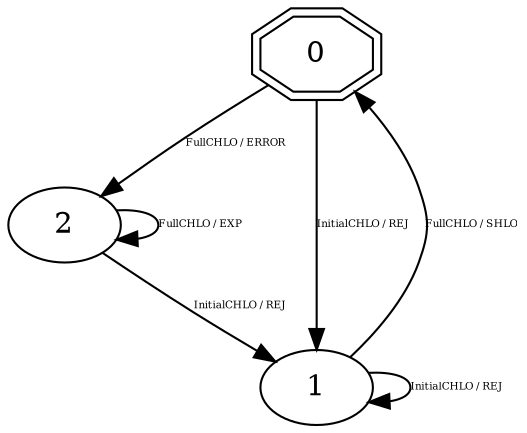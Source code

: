 digraph "Automata" {
"0" [shape=doubleoctagon, style=filled, fillcolor=white, URL="0"];
"2" [shape=ellipse, style=filled, fillcolor=white, URL="2"];
"1" [shape=ellipse, style=filled, fillcolor=white, URL="1"];
"0" -> "1" [fontsize=5, label="InitialCHLO / REJ", URL="t0"];
"0" -> "2" [fontsize=5, label="FullCHLO / ERROR", URL="t1"];
"2" -> "1" [fontsize=5, label="InitialCHLO / REJ", URL="t4"];
"2" -> "2" [fontsize=5, label="FullCHLO / EXP", URL="t5"];
"1" -> "1" [fontsize=5, label="InitialCHLO / REJ", URL="t2"];
"1" -> "0" [fontsize=5, label="FullCHLO / SHLO", URL="t3"];
}